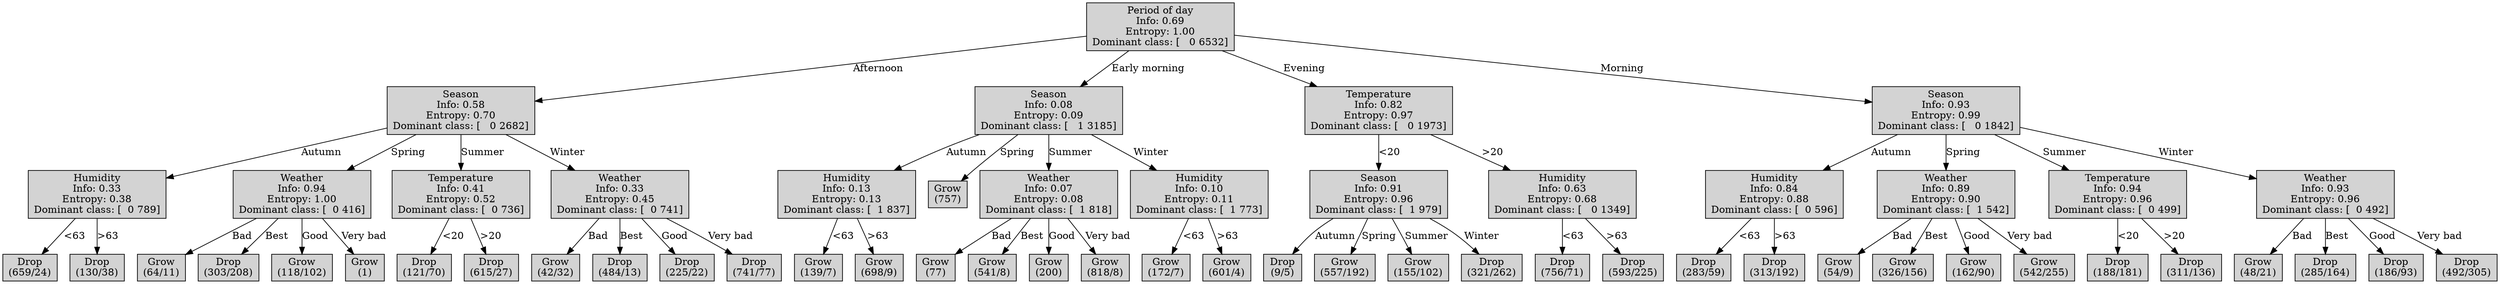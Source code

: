 digraph ID3_Tree {
"0" [shape=box, style=filled, label="Period of day
Info: 0.69
Entropy: 1.00
Dominant class: [   0 6532]
", weight=1]
"1" [shape=box, style=filled, label="Season
Info: 0.58
Entropy: 0.70
Dominant class: [   0 2682]
", weight=2]
0 -> 1 [ label = "Afternoon"];
"2" [shape=box, style=filled, label="Humidity
Info: 0.33
Entropy: 0.38
Dominant class: [  0 789]
", weight=3]
1 -> 2 [ label = "Autumn"];
"3" [shape=box, style=filled, label="Drop
(659/24)
", weight=4]
2 -> 3 [ label = "<63"];
"4" [shape=box, style=filled, label="Drop
(130/38)
", weight=4]
2 -> 4 [ label = ">63"];
"5" [shape=box, style=filled, label="Weather
Info: 0.94
Entropy: 1.00
Dominant class: [  0 416]
", weight=3]
1 -> 5 [ label = "Spring"];
"6" [shape=box, style=filled, label="Grow
(64/11)
", weight=4]
5 -> 6 [ label = "Bad"];
"7" [shape=box, style=filled, label="Drop
(303/208)
", weight=4]
5 -> 7 [ label = "Best"];
"8" [shape=box, style=filled, label="Grow
(118/102)
", weight=4]
5 -> 8 [ label = "Good"];
"9" [shape=box, style=filled, label="Grow
(1)
", weight=4]
5 -> 9 [ label = "Very bad"];
"10" [shape=box, style=filled, label="Temperature
Info: 0.41
Entropy: 0.52
Dominant class: [  0 736]
", weight=3]
1 -> 10 [ label = "Summer"];
"11" [shape=box, style=filled, label="Drop
(121/70)
", weight=4]
10 -> 11 [ label = "<20"];
"12" [shape=box, style=filled, label="Drop
(615/27)
", weight=4]
10 -> 12 [ label = ">20"];
"13" [shape=box, style=filled, label="Weather
Info: 0.33
Entropy: 0.45
Dominant class: [  0 741]
", weight=3]
1 -> 13 [ label = "Winter"];
"14" [shape=box, style=filled, label="Grow
(42/32)
", weight=4]
13 -> 14 [ label = "Bad"];
"15" [shape=box, style=filled, label="Drop
(484/13)
", weight=4]
13 -> 15 [ label = "Best"];
"16" [shape=box, style=filled, label="Drop
(225/22)
", weight=4]
13 -> 16 [ label = "Good"];
"17" [shape=box, style=filled, label="Drop
(741/77)
", weight=4]
13 -> 17 [ label = "Very bad"];
"18" [shape=box, style=filled, label="Season
Info: 0.08
Entropy: 0.09
Dominant class: [   1 3185]
", weight=2]
0 -> 18 [ label = "Early morning"];
"19" [shape=box, style=filled, label="Humidity
Info: 0.13
Entropy: 0.13
Dominant class: [  1 837]
", weight=3]
18 -> 19 [ label = "Autumn"];
"20" [shape=box, style=filled, label="Grow
(139/7)
", weight=4]
19 -> 20 [ label = "<63"];
"21" [shape=box, style=filled, label="Grow
(698/9)
", weight=4]
19 -> 21 [ label = ">63"];
"22" [shape=box, style=filled, label="Grow
(757)
", weight=3]
18 -> 22 [ label = "Spring"];
"23" [shape=box, style=filled, label="Weather
Info: 0.07
Entropy: 0.08
Dominant class: [  1 818]
", weight=3]
18 -> 23 [ label = "Summer"];
"24" [shape=box, style=filled, label="Grow
(77)
", weight=4]
23 -> 24 [ label = "Bad"];
"25" [shape=box, style=filled, label="Grow
(541/8)
", weight=4]
23 -> 25 [ label = "Best"];
"26" [shape=box, style=filled, label="Grow
(200)
", weight=4]
23 -> 26 [ label = "Good"];
"27" [shape=box, style=filled, label="Grow
(818/8)
", weight=4]
23 -> 27 [ label = "Very bad"];
"28" [shape=box, style=filled, label="Humidity
Info: 0.10
Entropy: 0.11
Dominant class: [  1 773]
", weight=3]
18 -> 28 [ label = "Winter"];
"29" [shape=box, style=filled, label="Grow
(172/7)
", weight=4]
28 -> 29 [ label = "<63"];
"30" [shape=box, style=filled, label="Grow
(601/4)
", weight=4]
28 -> 30 [ label = ">63"];
"31" [shape=box, style=filled, label="Temperature
Info: 0.82
Entropy: 0.97
Dominant class: [   0 1973]
", weight=2]
0 -> 31 [ label = "Evening"];
"32" [shape=box, style=filled, label="Season
Info: 0.91
Entropy: 0.96
Dominant class: [  1 979]
", weight=3]
31 -> 32 [ label = "<20"];
"33" [shape=box, style=filled, label="Drop
(9/5)
", weight=4]
32 -> 33 [ label = "Autumn"];
"34" [shape=box, style=filled, label="Grow
(557/192)
", weight=4]
32 -> 34 [ label = "Spring"];
"35" [shape=box, style=filled, label="Grow
(155/102)
", weight=4]
32 -> 35 [ label = "Summer"];
"36" [shape=box, style=filled, label="Drop
(321/262)
", weight=4]
32 -> 36 [ label = "Winter"];
"37" [shape=box, style=filled, label="Humidity
Info: 0.63
Entropy: 0.68
Dominant class: [   0 1349]
", weight=3]
31 -> 37 [ label = ">20"];
"38" [shape=box, style=filled, label="Drop
(756/71)
", weight=4]
37 -> 38 [ label = "<63"];
"39" [shape=box, style=filled, label="Drop
(593/225)
", weight=4]
37 -> 39 [ label = ">63"];
"40" [shape=box, style=filled, label="Season
Info: 0.93
Entropy: 0.99
Dominant class: [   0 1842]
", weight=2]
0 -> 40 [ label = "Morning"];
"41" [shape=box, style=filled, label="Humidity
Info: 0.84
Entropy: 0.88
Dominant class: [  0 596]
", weight=3]
40 -> 41 [ label = "Autumn"];
"42" [shape=box, style=filled, label="Drop
(283/59)
", weight=4]
41 -> 42 [ label = "<63"];
"43" [shape=box, style=filled, label="Drop
(313/192)
", weight=4]
41 -> 43 [ label = ">63"];
"44" [shape=box, style=filled, label="Weather
Info: 0.89
Entropy: 0.90
Dominant class: [  1 542]
", weight=3]
40 -> 44 [ label = "Spring"];
"45" [shape=box, style=filled, label="Grow
(54/9)
", weight=4]
44 -> 45 [ label = "Bad"];
"46" [shape=box, style=filled, label="Grow
(326/156)
", weight=4]
44 -> 46 [ label = "Best"];
"47" [shape=box, style=filled, label="Grow
(162/90)
", weight=4]
44 -> 47 [ label = "Good"];
"48" [shape=box, style=filled, label="Grow
(542/255)
", weight=4]
44 -> 48 [ label = "Very bad"];
"49" [shape=box, style=filled, label="Temperature
Info: 0.94
Entropy: 0.96
Dominant class: [  0 499]
", weight=3]
40 -> 49 [ label = "Summer"];
"50" [shape=box, style=filled, label="Drop
(188/181)
", weight=4]
49 -> 50 [ label = "<20"];
"51" [shape=box, style=filled, label="Drop
(311/136)
", weight=4]
49 -> 51 [ label = ">20"];
"52" [shape=box, style=filled, label="Weather
Info: 0.93
Entropy: 0.96
Dominant class: [  0 492]
", weight=3]
40 -> 52 [ label = "Winter"];
"53" [shape=box, style=filled, label="Grow
(48/21)
", weight=4]
52 -> 53 [ label = "Bad"];
"54" [shape=box, style=filled, label="Drop
(285/164)
", weight=4]
52 -> 54 [ label = "Best"];
"55" [shape=box, style=filled, label="Drop
(186/93)
", weight=4]
52 -> 55 [ label = "Good"];
"56" [shape=box, style=filled, label="Drop
(492/305)
", weight=4]
52 -> 56 [ label = "Very bad"];
{rank=same; 0;};
{rank=same; 1;18;31;40;};
{rank=same; 2;5;10;13;19;22;23;28;32;37;41;44;49;52;};
{rank=same; 3;4;6;7;8;9;11;12;14;15;16;17;20;21;24;25;26;27;29;30;33;34;35;36;38;39;42;43;45;46;47;48;50;51;53;54;55;56;};
}